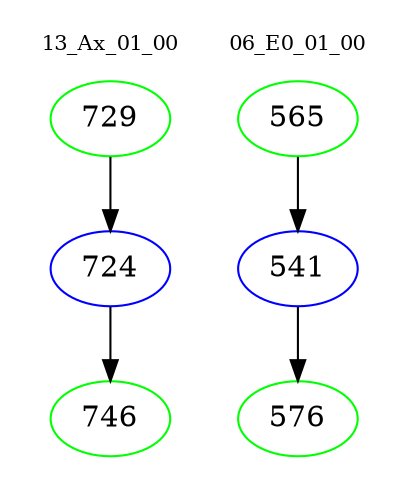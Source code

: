 digraph{
subgraph cluster_0 {
color = white
label = "13_Ax_01_00";
fontsize=10;
T0_729 [label="729", color="green"]
T0_729 -> T0_724 [color="black"]
T0_724 [label="724", color="blue"]
T0_724 -> T0_746 [color="black"]
T0_746 [label="746", color="green"]
}
subgraph cluster_1 {
color = white
label = "06_E0_01_00";
fontsize=10;
T1_565 [label="565", color="green"]
T1_565 -> T1_541 [color="black"]
T1_541 [label="541", color="blue"]
T1_541 -> T1_576 [color="black"]
T1_576 [label="576", color="green"]
}
}
